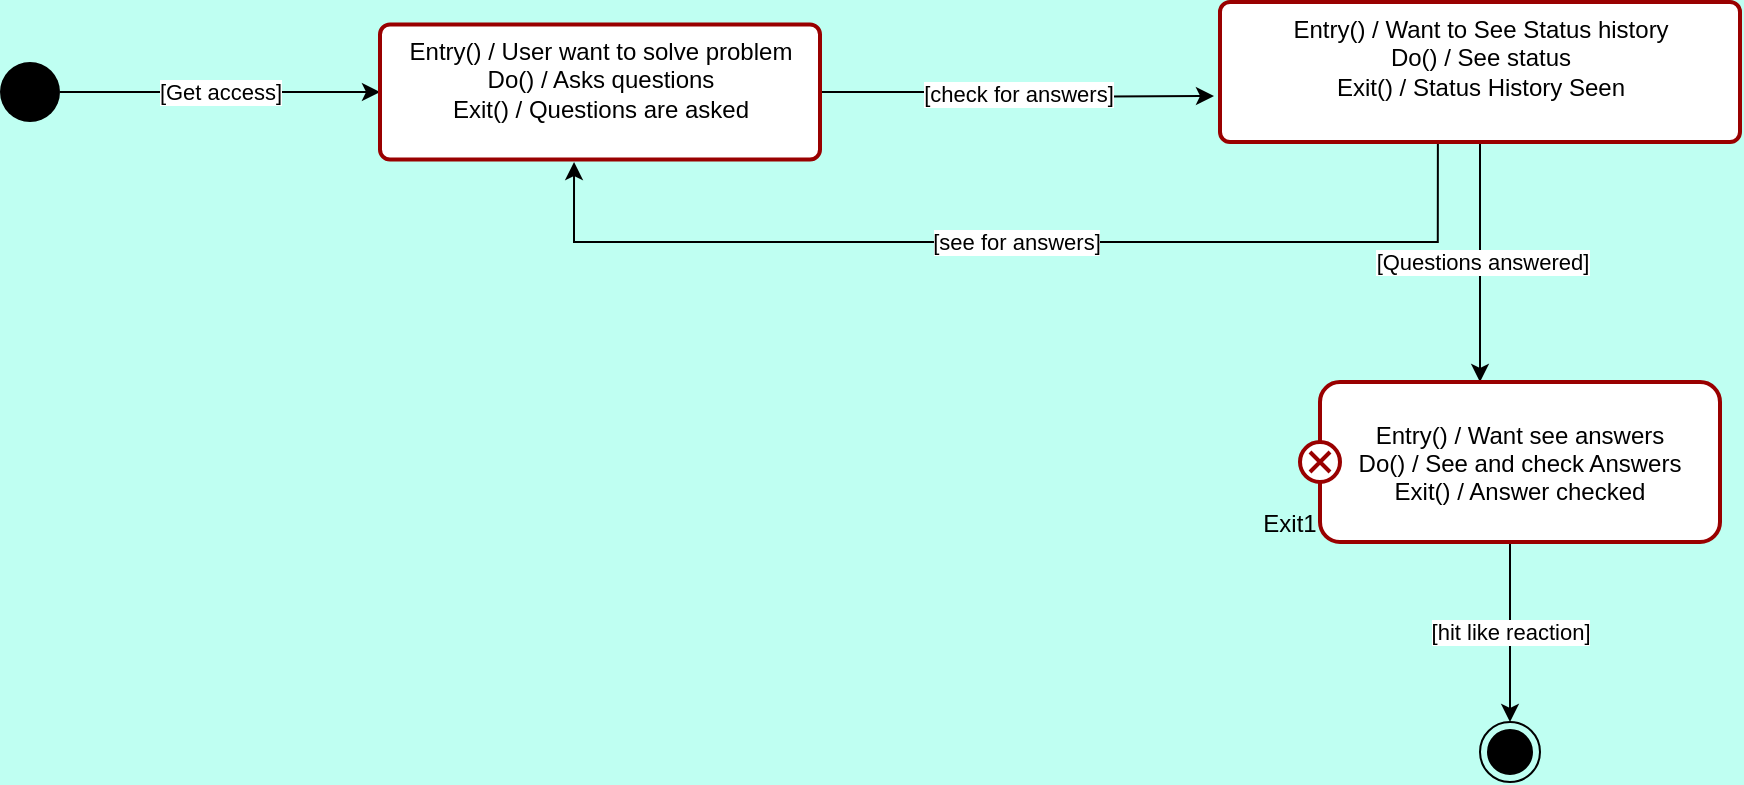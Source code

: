 <mxfile version="14.1.9" type="device"><diagram name="Page-1" id="58cdce13-f638-feb5-8d6f-7d28b1aa9fa0"><mxGraphModel dx="868" dy="393" grid="1" gridSize="10" guides="1" tooltips="1" connect="1" arrows="1" fold="1" page="1" pageScale="1" pageWidth="1100" pageHeight="850" background="#BFFFF2" math="0" shadow="0"><root><mxCell id="0"/><mxCell id="1" parent="0"/><mxCell id="i9hloRici1t95fRPIrer-6" value="[Get access]" style="edgeStyle=orthogonalEdgeStyle;rounded=0;orthogonalLoop=1;jettySize=auto;html=1;entryX=0;entryY=0.5;entryDx=0;entryDy=0;" edge="1" parent="1" source="i9hloRici1t95fRPIrer-4" target="i9hloRici1t95fRPIrer-5"><mxGeometry relative="1" as="geometry"/></mxCell><mxCell id="i9hloRici1t95fRPIrer-4" value="" style="ellipse;fillColor=#000000;strokeColor=none;" vertex="1" parent="1"><mxGeometry x="220" y="310" width="30" height="30" as="geometry"/></mxCell><mxCell id="i9hloRici1t95fRPIrer-8" value="[check for answers]" style="edgeStyle=orthogonalEdgeStyle;rounded=0;orthogonalLoop=1;jettySize=auto;html=1;" edge="1" parent="1" source="i9hloRici1t95fRPIrer-5"><mxGeometry relative="1" as="geometry"><mxPoint x="827" y="327" as="targetPoint"/></mxGeometry></mxCell><mxCell id="i9hloRici1t95fRPIrer-5" value="Entry() / User want to solve problem&lt;br&gt;Do() / Asks questions&lt;br&gt;Exit() / Questions are asked" style="html=1;align=center;verticalAlign=top;rounded=1;absoluteArcSize=1;arcSize=10;dashed=0;strokeColor=#990000;strokeWidth=2;" vertex="1" parent="1"><mxGeometry x="410" y="291.25" width="220" height="67.5" as="geometry"/></mxCell><mxCell id="i9hloRici1t95fRPIrer-9" value="[see for answers]" style="edgeStyle=orthogonalEdgeStyle;rounded=0;orthogonalLoop=1;jettySize=auto;html=1;entryX=0.441;entryY=1.019;entryDx=0;entryDy=0;entryPerimeter=0;exitX=0.419;exitY=1;exitDx=0;exitDy=0;exitPerimeter=0;" edge="1" parent="1" source="i9hloRici1t95fRPIrer-7" target="i9hloRici1t95fRPIrer-5"><mxGeometry relative="1" as="geometry"><Array as="points"><mxPoint x="939" y="400"/><mxPoint x="507" y="400"/></Array></mxGeometry></mxCell><mxCell id="i9hloRici1t95fRPIrer-10" value="[Questions answered]" style="edgeStyle=orthogonalEdgeStyle;rounded=0;orthogonalLoop=1;jettySize=auto;html=1;" edge="1" parent="1" source="i9hloRici1t95fRPIrer-7"><mxGeometry relative="1" as="geometry"><mxPoint x="960" y="470" as="targetPoint"/></mxGeometry></mxCell><mxCell id="i9hloRici1t95fRPIrer-7" value="Entry() / Want to See Status history&lt;br&gt;Do() / See status&lt;br&gt;Exit() / Status History Seen" style="html=1;align=center;verticalAlign=top;rounded=1;absoluteArcSize=1;arcSize=10;dashed=0;strokeColor=#990000;strokeWidth=2;" vertex="1" parent="1"><mxGeometry x="830" y="280" width="260" height="70" as="geometry"/></mxCell><mxCell id="i9hloRici1t95fRPIrer-14" value="[hit like reaction]" style="edgeStyle=orthogonalEdgeStyle;rounded=0;orthogonalLoop=1;jettySize=auto;html=1;entryX=0.5;entryY=0;entryDx=0;entryDy=0;" edge="1" parent="1" source="i9hloRici1t95fRPIrer-11" target="i9hloRici1t95fRPIrer-13"><mxGeometry relative="1" as="geometry"/></mxCell><mxCell id="i9hloRici1t95fRPIrer-11" value="Entry() / Want see answers&#10;Do() / See and check Answers&#10;Exit() / Answer checked" style="shape=umlState;rounded=1;verticalAlign=middle;spacingTop=0;absoluteArcSize=1;arcSize=10;umlStateConnection=connPointRefExit;boundedLbl=1;strokeWidth=2;strokeColor=#990000;" vertex="1" parent="1"><mxGeometry x="870" y="470" width="210" height="80" as="geometry"/></mxCell><mxCell id="i9hloRici1t95fRPIrer-12" value="Exit1" style="text;verticalAlign=middle;align=center;" vertex="1" parent="1"><mxGeometry x="840" y="530" width="50" height="20" as="geometry"/></mxCell><mxCell id="i9hloRici1t95fRPIrer-13" value="" style="ellipse;html=1;shape=endState;fillColor=#000000;strokeColor=#000000;" vertex="1" parent="1"><mxGeometry x="960" y="640" width="30" height="30" as="geometry"/></mxCell></root></mxGraphModel></diagram></mxfile>